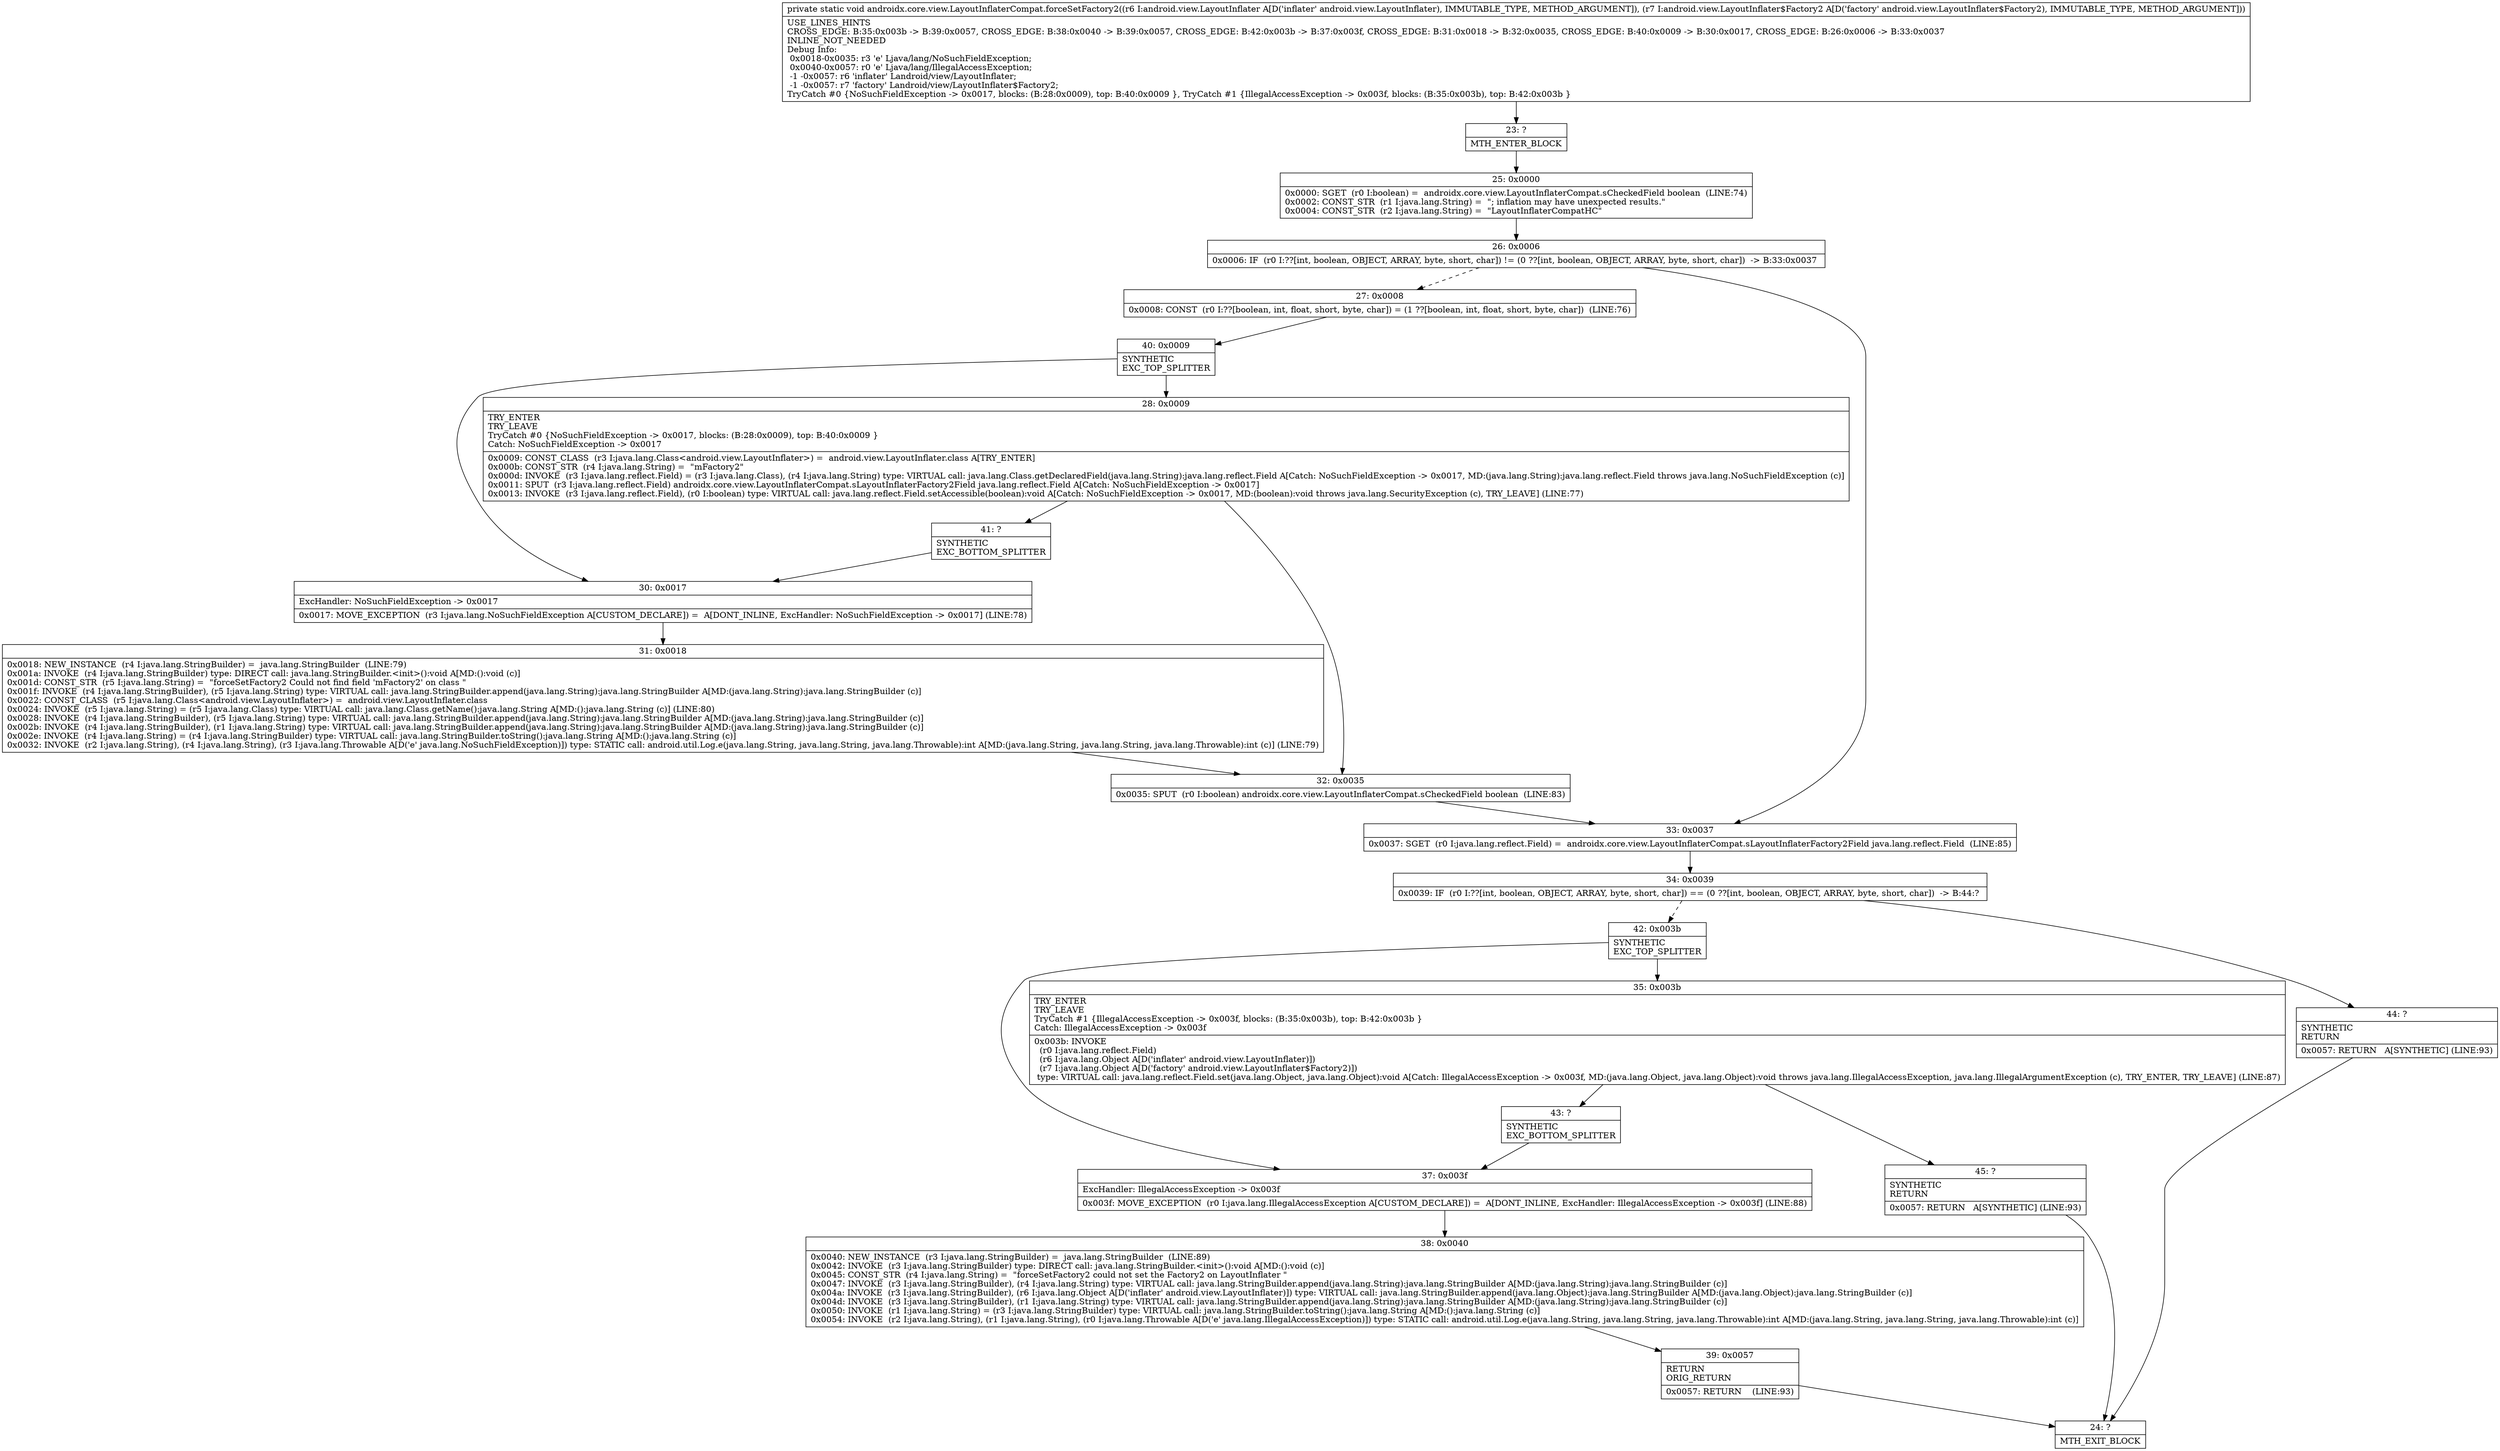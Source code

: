 digraph "CFG forandroidx.core.view.LayoutInflaterCompat.forceSetFactory2(Landroid\/view\/LayoutInflater;Landroid\/view\/LayoutInflater$Factory2;)V" {
Node_23 [shape=record,label="{23\:\ ?|MTH_ENTER_BLOCK\l}"];
Node_25 [shape=record,label="{25\:\ 0x0000|0x0000: SGET  (r0 I:boolean) =  androidx.core.view.LayoutInflaterCompat.sCheckedField boolean  (LINE:74)\l0x0002: CONST_STR  (r1 I:java.lang.String) =  \"; inflation may have unexpected results.\" \l0x0004: CONST_STR  (r2 I:java.lang.String) =  \"LayoutInflaterCompatHC\" \l}"];
Node_26 [shape=record,label="{26\:\ 0x0006|0x0006: IF  (r0 I:??[int, boolean, OBJECT, ARRAY, byte, short, char]) != (0 ??[int, boolean, OBJECT, ARRAY, byte, short, char])  \-\> B:33:0x0037 \l}"];
Node_27 [shape=record,label="{27\:\ 0x0008|0x0008: CONST  (r0 I:??[boolean, int, float, short, byte, char]) = (1 ??[boolean, int, float, short, byte, char])  (LINE:76)\l}"];
Node_40 [shape=record,label="{40\:\ 0x0009|SYNTHETIC\lEXC_TOP_SPLITTER\l}"];
Node_28 [shape=record,label="{28\:\ 0x0009|TRY_ENTER\lTRY_LEAVE\lTryCatch #0 \{NoSuchFieldException \-\> 0x0017, blocks: (B:28:0x0009), top: B:40:0x0009 \}\lCatch: NoSuchFieldException \-\> 0x0017\l|0x0009: CONST_CLASS  (r3 I:java.lang.Class\<android.view.LayoutInflater\>) =  android.view.LayoutInflater.class A[TRY_ENTER]\l0x000b: CONST_STR  (r4 I:java.lang.String) =  \"mFactory2\" \l0x000d: INVOKE  (r3 I:java.lang.reflect.Field) = (r3 I:java.lang.Class), (r4 I:java.lang.String) type: VIRTUAL call: java.lang.Class.getDeclaredField(java.lang.String):java.lang.reflect.Field A[Catch: NoSuchFieldException \-\> 0x0017, MD:(java.lang.String):java.lang.reflect.Field throws java.lang.NoSuchFieldException (c)]\l0x0011: SPUT  (r3 I:java.lang.reflect.Field) androidx.core.view.LayoutInflaterCompat.sLayoutInflaterFactory2Field java.lang.reflect.Field A[Catch: NoSuchFieldException \-\> 0x0017]\l0x0013: INVOKE  (r3 I:java.lang.reflect.Field), (r0 I:boolean) type: VIRTUAL call: java.lang.reflect.Field.setAccessible(boolean):void A[Catch: NoSuchFieldException \-\> 0x0017, MD:(boolean):void throws java.lang.SecurityException (c), TRY_LEAVE] (LINE:77)\l}"];
Node_32 [shape=record,label="{32\:\ 0x0035|0x0035: SPUT  (r0 I:boolean) androidx.core.view.LayoutInflaterCompat.sCheckedField boolean  (LINE:83)\l}"];
Node_41 [shape=record,label="{41\:\ ?|SYNTHETIC\lEXC_BOTTOM_SPLITTER\l}"];
Node_30 [shape=record,label="{30\:\ 0x0017|ExcHandler: NoSuchFieldException \-\> 0x0017\l|0x0017: MOVE_EXCEPTION  (r3 I:java.lang.NoSuchFieldException A[CUSTOM_DECLARE]) =  A[DONT_INLINE, ExcHandler: NoSuchFieldException \-\> 0x0017] (LINE:78)\l}"];
Node_31 [shape=record,label="{31\:\ 0x0018|0x0018: NEW_INSTANCE  (r4 I:java.lang.StringBuilder) =  java.lang.StringBuilder  (LINE:79)\l0x001a: INVOKE  (r4 I:java.lang.StringBuilder) type: DIRECT call: java.lang.StringBuilder.\<init\>():void A[MD:():void (c)]\l0x001d: CONST_STR  (r5 I:java.lang.String) =  \"forceSetFactory2 Could not find field 'mFactory2' on class \" \l0x001f: INVOKE  (r4 I:java.lang.StringBuilder), (r5 I:java.lang.String) type: VIRTUAL call: java.lang.StringBuilder.append(java.lang.String):java.lang.StringBuilder A[MD:(java.lang.String):java.lang.StringBuilder (c)]\l0x0022: CONST_CLASS  (r5 I:java.lang.Class\<android.view.LayoutInflater\>) =  android.view.LayoutInflater.class \l0x0024: INVOKE  (r5 I:java.lang.String) = (r5 I:java.lang.Class) type: VIRTUAL call: java.lang.Class.getName():java.lang.String A[MD:():java.lang.String (c)] (LINE:80)\l0x0028: INVOKE  (r4 I:java.lang.StringBuilder), (r5 I:java.lang.String) type: VIRTUAL call: java.lang.StringBuilder.append(java.lang.String):java.lang.StringBuilder A[MD:(java.lang.String):java.lang.StringBuilder (c)]\l0x002b: INVOKE  (r4 I:java.lang.StringBuilder), (r1 I:java.lang.String) type: VIRTUAL call: java.lang.StringBuilder.append(java.lang.String):java.lang.StringBuilder A[MD:(java.lang.String):java.lang.StringBuilder (c)]\l0x002e: INVOKE  (r4 I:java.lang.String) = (r4 I:java.lang.StringBuilder) type: VIRTUAL call: java.lang.StringBuilder.toString():java.lang.String A[MD:():java.lang.String (c)]\l0x0032: INVOKE  (r2 I:java.lang.String), (r4 I:java.lang.String), (r3 I:java.lang.Throwable A[D('e' java.lang.NoSuchFieldException)]) type: STATIC call: android.util.Log.e(java.lang.String, java.lang.String, java.lang.Throwable):int A[MD:(java.lang.String, java.lang.String, java.lang.Throwable):int (c)] (LINE:79)\l}"];
Node_33 [shape=record,label="{33\:\ 0x0037|0x0037: SGET  (r0 I:java.lang.reflect.Field) =  androidx.core.view.LayoutInflaterCompat.sLayoutInflaterFactory2Field java.lang.reflect.Field  (LINE:85)\l}"];
Node_34 [shape=record,label="{34\:\ 0x0039|0x0039: IF  (r0 I:??[int, boolean, OBJECT, ARRAY, byte, short, char]) == (0 ??[int, boolean, OBJECT, ARRAY, byte, short, char])  \-\> B:44:? \l}"];
Node_42 [shape=record,label="{42\:\ 0x003b|SYNTHETIC\lEXC_TOP_SPLITTER\l}"];
Node_35 [shape=record,label="{35\:\ 0x003b|TRY_ENTER\lTRY_LEAVE\lTryCatch #1 \{IllegalAccessException \-\> 0x003f, blocks: (B:35:0x003b), top: B:42:0x003b \}\lCatch: IllegalAccessException \-\> 0x003f\l|0x003b: INVOKE  \l  (r0 I:java.lang.reflect.Field)\l  (r6 I:java.lang.Object A[D('inflater' android.view.LayoutInflater)])\l  (r7 I:java.lang.Object A[D('factory' android.view.LayoutInflater$Factory2)])\l type: VIRTUAL call: java.lang.reflect.Field.set(java.lang.Object, java.lang.Object):void A[Catch: IllegalAccessException \-\> 0x003f, MD:(java.lang.Object, java.lang.Object):void throws java.lang.IllegalAccessException, java.lang.IllegalArgumentException (c), TRY_ENTER, TRY_LEAVE] (LINE:87)\l}"];
Node_43 [shape=record,label="{43\:\ ?|SYNTHETIC\lEXC_BOTTOM_SPLITTER\l}"];
Node_45 [shape=record,label="{45\:\ ?|SYNTHETIC\lRETURN\l|0x0057: RETURN   A[SYNTHETIC] (LINE:93)\l}"];
Node_24 [shape=record,label="{24\:\ ?|MTH_EXIT_BLOCK\l}"];
Node_37 [shape=record,label="{37\:\ 0x003f|ExcHandler: IllegalAccessException \-\> 0x003f\l|0x003f: MOVE_EXCEPTION  (r0 I:java.lang.IllegalAccessException A[CUSTOM_DECLARE]) =  A[DONT_INLINE, ExcHandler: IllegalAccessException \-\> 0x003f] (LINE:88)\l}"];
Node_38 [shape=record,label="{38\:\ 0x0040|0x0040: NEW_INSTANCE  (r3 I:java.lang.StringBuilder) =  java.lang.StringBuilder  (LINE:89)\l0x0042: INVOKE  (r3 I:java.lang.StringBuilder) type: DIRECT call: java.lang.StringBuilder.\<init\>():void A[MD:():void (c)]\l0x0045: CONST_STR  (r4 I:java.lang.String) =  \"forceSetFactory2 could not set the Factory2 on LayoutInflater \" \l0x0047: INVOKE  (r3 I:java.lang.StringBuilder), (r4 I:java.lang.String) type: VIRTUAL call: java.lang.StringBuilder.append(java.lang.String):java.lang.StringBuilder A[MD:(java.lang.String):java.lang.StringBuilder (c)]\l0x004a: INVOKE  (r3 I:java.lang.StringBuilder), (r6 I:java.lang.Object A[D('inflater' android.view.LayoutInflater)]) type: VIRTUAL call: java.lang.StringBuilder.append(java.lang.Object):java.lang.StringBuilder A[MD:(java.lang.Object):java.lang.StringBuilder (c)]\l0x004d: INVOKE  (r3 I:java.lang.StringBuilder), (r1 I:java.lang.String) type: VIRTUAL call: java.lang.StringBuilder.append(java.lang.String):java.lang.StringBuilder A[MD:(java.lang.String):java.lang.StringBuilder (c)]\l0x0050: INVOKE  (r1 I:java.lang.String) = (r3 I:java.lang.StringBuilder) type: VIRTUAL call: java.lang.StringBuilder.toString():java.lang.String A[MD:():java.lang.String (c)]\l0x0054: INVOKE  (r2 I:java.lang.String), (r1 I:java.lang.String), (r0 I:java.lang.Throwable A[D('e' java.lang.IllegalAccessException)]) type: STATIC call: android.util.Log.e(java.lang.String, java.lang.String, java.lang.Throwable):int A[MD:(java.lang.String, java.lang.String, java.lang.Throwable):int (c)]\l}"];
Node_39 [shape=record,label="{39\:\ 0x0057|RETURN\lORIG_RETURN\l|0x0057: RETURN    (LINE:93)\l}"];
Node_44 [shape=record,label="{44\:\ ?|SYNTHETIC\lRETURN\l|0x0057: RETURN   A[SYNTHETIC] (LINE:93)\l}"];
MethodNode[shape=record,label="{private static void androidx.core.view.LayoutInflaterCompat.forceSetFactory2((r6 I:android.view.LayoutInflater A[D('inflater' android.view.LayoutInflater), IMMUTABLE_TYPE, METHOD_ARGUMENT]), (r7 I:android.view.LayoutInflater$Factory2 A[D('factory' android.view.LayoutInflater$Factory2), IMMUTABLE_TYPE, METHOD_ARGUMENT]))  | USE_LINES_HINTS\lCROSS_EDGE: B:35:0x003b \-\> B:39:0x0057, CROSS_EDGE: B:38:0x0040 \-\> B:39:0x0057, CROSS_EDGE: B:42:0x003b \-\> B:37:0x003f, CROSS_EDGE: B:31:0x0018 \-\> B:32:0x0035, CROSS_EDGE: B:40:0x0009 \-\> B:30:0x0017, CROSS_EDGE: B:26:0x0006 \-\> B:33:0x0037\lINLINE_NOT_NEEDED\lDebug Info:\l  0x0018\-0x0035: r3 'e' Ljava\/lang\/NoSuchFieldException;\l  0x0040\-0x0057: r0 'e' Ljava\/lang\/IllegalAccessException;\l  \-1 \-0x0057: r6 'inflater' Landroid\/view\/LayoutInflater;\l  \-1 \-0x0057: r7 'factory' Landroid\/view\/LayoutInflater$Factory2;\lTryCatch #0 \{NoSuchFieldException \-\> 0x0017, blocks: (B:28:0x0009), top: B:40:0x0009 \}, TryCatch #1 \{IllegalAccessException \-\> 0x003f, blocks: (B:35:0x003b), top: B:42:0x003b \}\l}"];
MethodNode -> Node_23;Node_23 -> Node_25;
Node_25 -> Node_26;
Node_26 -> Node_27[style=dashed];
Node_26 -> Node_33;
Node_27 -> Node_40;
Node_40 -> Node_28;
Node_40 -> Node_30;
Node_28 -> Node_32;
Node_28 -> Node_41;
Node_32 -> Node_33;
Node_41 -> Node_30;
Node_30 -> Node_31;
Node_31 -> Node_32;
Node_33 -> Node_34;
Node_34 -> Node_42[style=dashed];
Node_34 -> Node_44;
Node_42 -> Node_35;
Node_42 -> Node_37;
Node_35 -> Node_43;
Node_35 -> Node_45;
Node_43 -> Node_37;
Node_45 -> Node_24;
Node_37 -> Node_38;
Node_38 -> Node_39;
Node_39 -> Node_24;
Node_44 -> Node_24;
}

